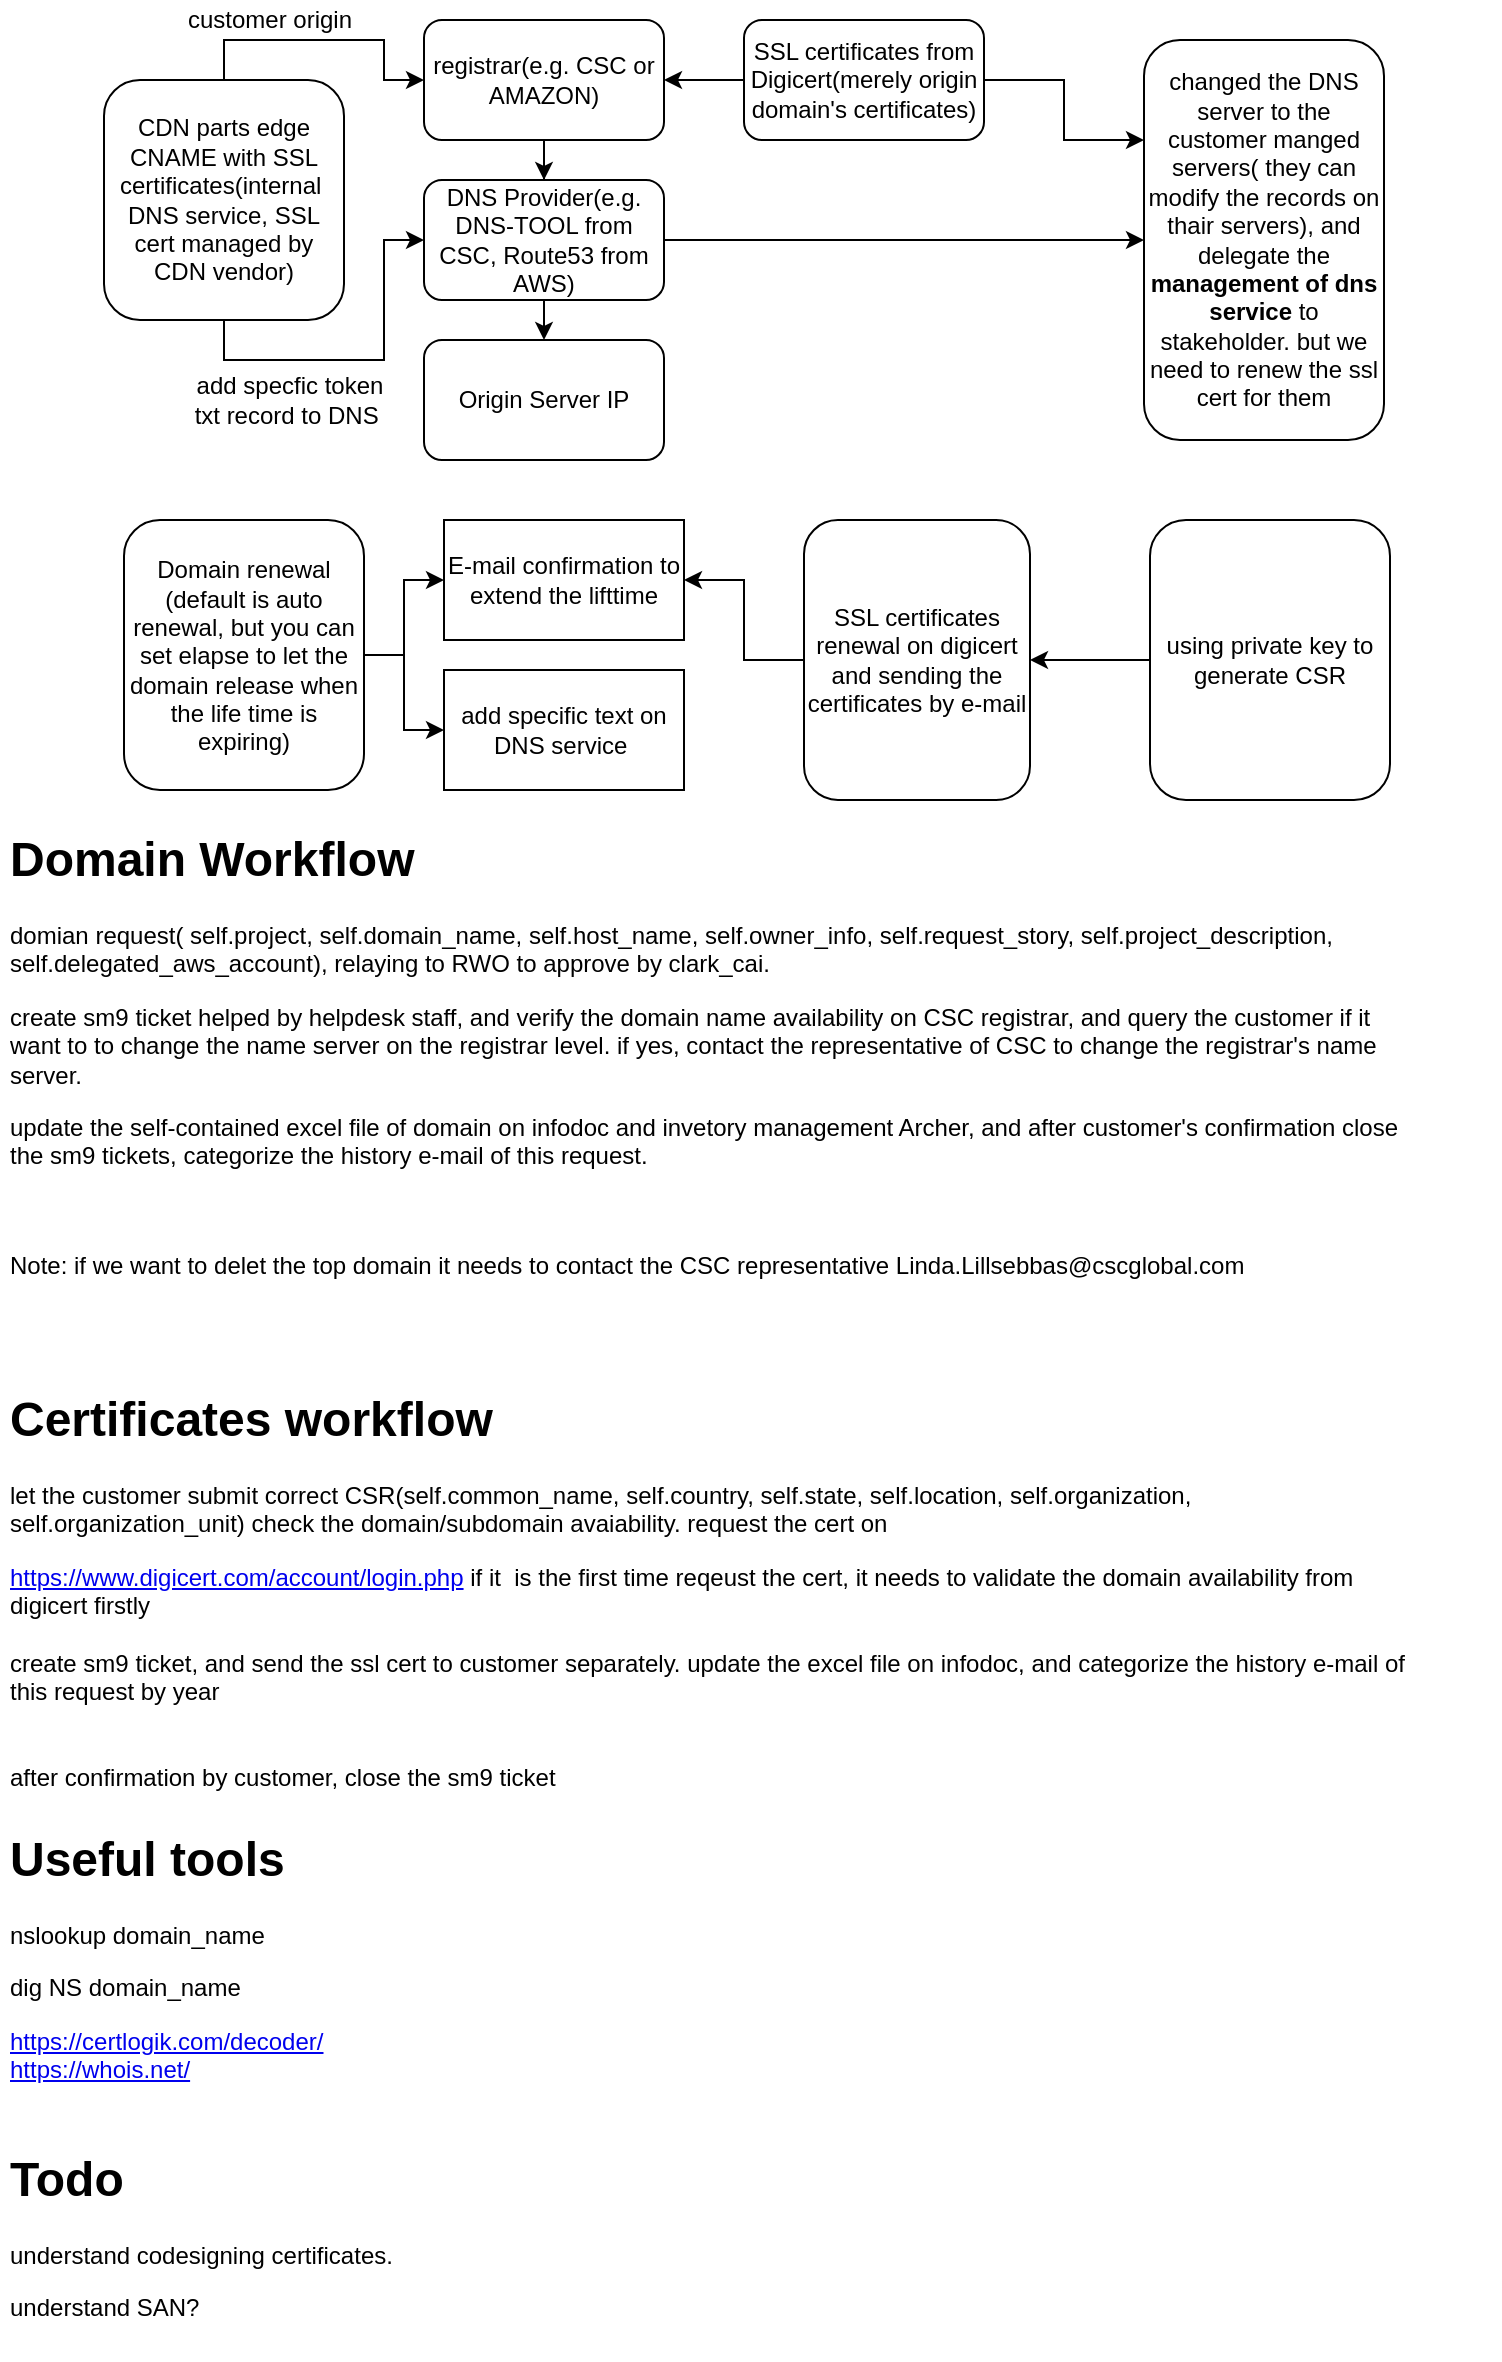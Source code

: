 <mxfile version="10.8.5" type="github"><diagram id="hDHtcHrGi27HQqTR_wod" name="Page-1"><mxGraphModel dx="1010" dy="501" grid="1" gridSize="10" guides="1" tooltips="1" connect="1" arrows="1" fold="1" page="1" pageScale="1" pageWidth="827" pageHeight="1169" math="0" shadow="0"><root><mxCell id="0"/><mxCell id="1" parent="0"/><mxCell id="SkkUiBELDOVk09sTvucT-7" style="edgeStyle=orthogonalEdgeStyle;rounded=0;orthogonalLoop=1;jettySize=auto;html=1;exitX=0.5;exitY=1;exitDx=0;exitDy=0;" parent="1" source="SkkUiBELDOVk09sTvucT-1" target="SkkUiBELDOVk09sTvucT-2" edge="1"><mxGeometry relative="1" as="geometry"/></mxCell><mxCell id="SkkUiBELDOVk09sTvucT-1" value="registrar(e.g. CSC or AMAZON)" style="rounded=1;whiteSpace=wrap;html=1;" parent="1" vertex="1"><mxGeometry x="252" y="40" width="120" height="60" as="geometry"/></mxCell><mxCell id="SkkUiBELDOVk09sTvucT-8" style="edgeStyle=orthogonalEdgeStyle;rounded=0;orthogonalLoop=1;jettySize=auto;html=1;exitX=0.5;exitY=1;exitDx=0;exitDy=0;entryX=0.5;entryY=0;entryDx=0;entryDy=0;" parent="1" source="SkkUiBELDOVk09sTvucT-2" target="SkkUiBELDOVk09sTvucT-3" edge="1"><mxGeometry relative="1" as="geometry"/></mxCell><mxCell id="SkkUiBELDOVk09sTvucT-14" style="edgeStyle=orthogonalEdgeStyle;rounded=0;orthogonalLoop=1;jettySize=auto;html=1;exitX=1;exitY=0.5;exitDx=0;exitDy=0;entryX=0;entryY=0.5;entryDx=0;entryDy=0;" parent="1" source="SkkUiBELDOVk09sTvucT-2" target="SkkUiBELDOVk09sTvucT-11" edge="1"><mxGeometry relative="1" as="geometry"/></mxCell><mxCell id="SkkUiBELDOVk09sTvucT-2" value="DNS Provider(e.g. DNS-TOOL from CSC, Route53 from AWS)" style="rounded=1;whiteSpace=wrap;html=1;" parent="1" vertex="1"><mxGeometry x="252" y="120" width="120" height="60" as="geometry"/></mxCell><mxCell id="SkkUiBELDOVk09sTvucT-3" value="Origin Server IP" style="rounded=1;whiteSpace=wrap;html=1;" parent="1" vertex="1"><mxGeometry x="252" y="200" width="120" height="60" as="geometry"/></mxCell><mxCell id="SkkUiBELDOVk09sTvucT-22" style="edgeStyle=orthogonalEdgeStyle;rounded=0;orthogonalLoop=1;jettySize=auto;html=1;exitX=0.5;exitY=1;exitDx=0;exitDy=0;entryX=0;entryY=0.5;entryDx=0;entryDy=0;" parent="1" source="SkkUiBELDOVk09sTvucT-4" target="SkkUiBELDOVk09sTvucT-2" edge="1"><mxGeometry relative="1" as="geometry"/></mxCell><mxCell id="SkkUiBELDOVk09sTvucT-27" style="edgeStyle=orthogonalEdgeStyle;rounded=0;orthogonalLoop=1;jettySize=auto;html=1;exitX=0.5;exitY=0;exitDx=0;exitDy=0;" parent="1" source="SkkUiBELDOVk09sTvucT-4" target="SkkUiBELDOVk09sTvucT-1" edge="1"><mxGeometry relative="1" as="geometry"/></mxCell><mxCell id="SkkUiBELDOVk09sTvucT-4" value="CDN parts edge CNAME with SSL certificates(internal&amp;nbsp; DNS service, SSL cert managed by CDN vendor)" style="rounded=1;whiteSpace=wrap;html=1;" parent="1" vertex="1"><mxGeometry x="92" y="70" width="120" height="120" as="geometry"/></mxCell><mxCell id="SkkUiBELDOVk09sTvucT-9" style="edgeStyle=orthogonalEdgeStyle;rounded=0;orthogonalLoop=1;jettySize=auto;html=1;exitX=0;exitY=0.5;exitDx=0;exitDy=0;entryX=1;entryY=0.5;entryDx=0;entryDy=0;" parent="1" source="SkkUiBELDOVk09sTvucT-5" target="SkkUiBELDOVk09sTvucT-1" edge="1"><mxGeometry relative="1" as="geometry"/></mxCell><mxCell id="SkkUiBELDOVk09sTvucT-13" style="edgeStyle=orthogonalEdgeStyle;rounded=0;orthogonalLoop=1;jettySize=auto;html=1;entryX=0;entryY=0.25;entryDx=0;entryDy=0;" parent="1" source="SkkUiBELDOVk09sTvucT-5" target="SkkUiBELDOVk09sTvucT-11" edge="1"><mxGeometry relative="1" as="geometry"/></mxCell><mxCell id="SkkUiBELDOVk09sTvucT-5" value="SSL certificates from Digicert(merely origin domain's certificates)" style="rounded=1;whiteSpace=wrap;html=1;" parent="1" vertex="1"><mxGeometry x="412" y="40" width="120" height="60" as="geometry"/></mxCell><mxCell id="SkkUiBELDOVk09sTvucT-11" value="changed the DNS server to the customer manged servers( they can modify the records on thair servers), and delegate the &lt;b&gt;management of dns service&lt;/b&gt; to stakeholder. but we need to renew the ssl cert for them" style="rounded=1;whiteSpace=wrap;html=1;" parent="1" vertex="1"><mxGeometry x="612" y="50" width="120" height="200" as="geometry"/></mxCell><mxCell id="SkkUiBELDOVk09sTvucT-32" style="edgeStyle=orthogonalEdgeStyle;rounded=0;orthogonalLoop=1;jettySize=auto;html=1;entryX=0;entryY=0.5;entryDx=0;entryDy=0;" parent="1" source="SkkUiBELDOVk09sTvucT-17" target="SkkUiBELDOVk09sTvucT-18" edge="1"><mxGeometry relative="1" as="geometry"/></mxCell><mxCell id="SkkUiBELDOVk09sTvucT-34" style="edgeStyle=orthogonalEdgeStyle;rounded=0;orthogonalLoop=1;jettySize=auto;html=1;entryX=0;entryY=0.5;entryDx=0;entryDy=0;" parent="1" source="SkkUiBELDOVk09sTvucT-17" target="SkkUiBELDOVk09sTvucT-19" edge="1"><mxGeometry relative="1" as="geometry"/></mxCell><mxCell id="SkkUiBELDOVk09sTvucT-17" value="Domain renewal (default is auto renewal, but you can set elapse to let the domain release when the life time is expiring)" style="rounded=1;whiteSpace=wrap;html=1;" parent="1" vertex="1"><mxGeometry x="102" y="290" width="120" height="135" as="geometry"/></mxCell><mxCell id="SkkUiBELDOVk09sTvucT-18" value="E-mail confirmation to extend the lifttime" style="rounded=0;whiteSpace=wrap;html=1;" parent="1" vertex="1"><mxGeometry x="262" y="290" width="120" height="60" as="geometry"/></mxCell><mxCell id="SkkUiBELDOVk09sTvucT-19" value="add specific text on DNS service&amp;nbsp;" style="rounded=0;whiteSpace=wrap;html=1;" parent="1" vertex="1"><mxGeometry x="262" y="365" width="120" height="60" as="geometry"/></mxCell><mxCell id="SkkUiBELDOVk09sTvucT-24" value="add specfic token txt record to DNS&amp;nbsp;" style="text;html=1;strokeColor=none;fillColor=none;align=center;verticalAlign=middle;whiteSpace=wrap;rounded=0;" parent="1" vertex="1"><mxGeometry x="130" y="215" width="110" height="30" as="geometry"/></mxCell><mxCell id="SkkUiBELDOVk09sTvucT-29" value="customer origin" style="text;html=1;strokeColor=none;fillColor=none;align=center;verticalAlign=middle;whiteSpace=wrap;rounded=0;" parent="1" vertex="1"><mxGeometry x="120" y="30" width="110" height="20" as="geometry"/></mxCell><mxCell id="SkkUiBELDOVk09sTvucT-47" style="edgeStyle=orthogonalEdgeStyle;rounded=0;orthogonalLoop=1;jettySize=auto;html=1;" parent="1" source="SkkUiBELDOVk09sTvucT-35" target="SkkUiBELDOVk09sTvucT-18" edge="1"><mxGeometry relative="1" as="geometry"/></mxCell><mxCell id="SkkUiBELDOVk09sTvucT-35" value="SSL certificates renewal on digicert and sending the certificates by e-mail" style="rounded=1;whiteSpace=wrap;html=1;" parent="1" vertex="1"><mxGeometry x="442" y="290" width="113" height="140" as="geometry"/></mxCell><mxCell id="SkkUiBELDOVk09sTvucT-42" style="edgeStyle=orthogonalEdgeStyle;rounded=0;orthogonalLoop=1;jettySize=auto;html=1;exitX=0;exitY=0.5;exitDx=0;exitDy=0;entryX=1;entryY=0.5;entryDx=0;entryDy=0;" parent="1" source="SkkUiBELDOVk09sTvucT-40" target="SkkUiBELDOVk09sTvucT-35" edge="1"><mxGeometry relative="1" as="geometry"/></mxCell><mxCell id="SkkUiBELDOVk09sTvucT-40" value="using private key to generate CSR" style="rounded=1;whiteSpace=wrap;html=1;" parent="1" vertex="1"><mxGeometry x="615" y="290" width="120" height="140" as="geometry"/></mxCell><mxCell id="SkkUiBELDOVk09sTvucT-45" value="&lt;h1&gt;Domain Workflow&lt;/h1&gt;&lt;p&gt;domian request( self.project, self.domain_name, self.host_name, self.owner_info, self.request_story, self.project_description, self.delegated_aws_account), relaying to RWO to approve by clark_cai.&lt;/p&gt;&lt;p&gt;create sm9 ticket helped by helpdesk staff, and verify the domain name availability on CSC registrar, and query the customer if it want to to change the name server on the registrar level. if yes, contact the representative of CSC to change the registrar's name server.&lt;/p&gt;&lt;p&gt;update the self-contained excel file of domain on infodoc and invetory management Archer, and after customer's confirmation close the sm9 tickets, categorize the history e-mail of this request.&lt;/p&gt;&lt;br&gt;&lt;br&gt;Note: if we want to delet the top domain it needs to contact the CSC representative&amp;nbsp;&lt;span&gt;Linda.Lillsebbas@cscglobal.com&lt;br&gt;&lt;/span&gt;&lt;br&gt;&lt;br&gt;&lt;br&gt;" style="text;html=1;strokeColor=none;fillColor=none;spacing=5;spacingTop=-20;whiteSpace=wrap;overflow=hidden;rounded=0;" parent="1" vertex="1"><mxGeometry x="40" y="440" width="710" height="260" as="geometry"/></mxCell><mxCell id="SkkUiBELDOVk09sTvucT-46" value="&lt;h1&gt;Certificates workflow&lt;/h1&gt;&lt;p&gt;let the customer submit correct CSR(self.common_name, self.country, self.state, self.location, self.organization, self.organization_unit)&amp;nbsp;&lt;span&gt;check the domain/subdomain avaiability.&amp;nbsp;&lt;/span&gt;&lt;span&gt;request the cert on&amp;nbsp;&lt;/span&gt;&lt;/p&gt;&lt;a href=&quot;https://www.digicert.com/account/login.php&quot;&gt;https://www.digicert.com/account/login.php&lt;/a&gt;&amp;nbsp;if it&amp;nbsp; is the first time reqeust the cert, it needs to validate the domain availability from digicert firstly&lt;br&gt;&lt;br&gt;create sm9 ticket, and send the ssl cert to customer separately. update the excel file on infodoc, and categorize the history e-mail of this request by year&lt;br&gt;&lt;br&gt;&lt;br&gt;after confirmation by customer, close the sm9 ticket&lt;br&gt;" style="text;html=1;strokeColor=none;fillColor=none;spacing=5;spacingTop=-20;whiteSpace=wrap;overflow=hidden;rounded=0;" parent="1" vertex="1"><mxGeometry x="40" y="720" width="720" height="240" as="geometry"/></mxCell><mxCell id="SkkUiBELDOVk09sTvucT-49" value="&lt;h1&gt;Useful tools&lt;/h1&gt;&lt;p&gt;nslookup domain_name&lt;/p&gt;&lt;p&gt;dig NS domain_name&lt;/p&gt;&lt;span&gt;&lt;a href=&quot;https://certlogik.com/decoder/&quot;&gt;https://certlogik.com/decoder/&lt;/a&gt;&lt;br&gt;&lt;/span&gt;&lt;a href=&quot;https://whois.net/&quot;&gt;https://whois.net/&lt;/a&gt;&lt;span&gt;&lt;br&gt;&lt;/span&gt;" style="text;html=1;strokeColor=none;fillColor=none;spacing=5;spacingTop=-20;whiteSpace=wrap;overflow=hidden;rounded=0;" parent="1" vertex="1"><mxGeometry x="40" y="940" width="720" height="140" as="geometry"/></mxCell><mxCell id="SkkUiBELDOVk09sTvucT-52" value="&lt;h1&gt;Todo&lt;/h1&gt;&lt;p&gt;understand codesigning certificates.&lt;/p&gt;&lt;p&gt;understand SAN?&lt;/p&gt;&lt;p&gt;&lt;br&gt;&lt;/p&gt;" style="text;html=1;strokeColor=none;fillColor=none;spacing=5;spacingTop=-20;whiteSpace=wrap;overflow=hidden;rounded=0;" parent="1" vertex="1"><mxGeometry x="40" y="1100" width="750" height="110" as="geometry"/></mxCell></root></mxGraphModel></diagram></mxfile>